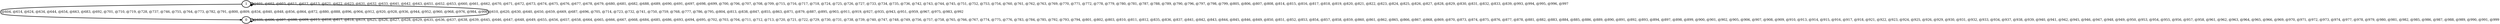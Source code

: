 digraph G {
        node [style=rounded, penwidth=3, fontsize=20, shape=oval];
        "1" -> "1" [label="@601, @602, @603, @611, @612, @613, @621, @622, @623, @631, @632, @633, @641, @642, @643, @651, @652, @653, @660, @661, @662, @670, @671, @672, @673, @674, @675, @676, @677, @678, @679, @680, @681, @682, @688, @689, @690, @691, @697, @698, @699, @700, @706, @707, @708, @709, @715, @716, @717, @718, @724, @725, @726, @727, @733, @734, @735, @736, @742, @743, @744, @745, @751, @752, @753, @754, @760, @761, @762, @763, @769, @770, @771, @772, @778, @779, @780, @781, @787, @788, @789, @790, @796, @797, @798, @799, @805, @806, @807, @808, @814, @815, @816, @817, @818, @819, @820, @821, @822, @823, @824, @825, @826, @827, @828, @829, @830, @831, @832, @833, @839, @993, @994, @995, @996, @997", color=black,arrowsize=1,style=bold,penwidth=3,fontsize=20];
"1" -> "0" [label="@604, @614, @624, @634, @644, @654, @663, @683, @692, @701, @710, @719, @728, @737, @746, @755, @764, @773, @782, @791, @800, @809, @834, @840, @848, @856, @864, @872, @880, @888, @896, @904, @912, @920, @928, @936, @944, @952, @960, @968, @976, @984, @998", color=black,arrowsize=1,style=bold,penwidth=3,fontsize=20];
"0" -> "0" [label="@605, @606, @607, @608, @609, @615, @616, @617, @618, @619, @625, @626, @627, @628, @629, @635, @636, @637, @638, @639, @645, @646, @647, @648, @649, @655, @656, @657, @658, @664, @665, @666, @667, @668, @684, @685, @686, @693, @694, @695, @702, @703, @704, @711, @712, @713, @720, @721, @722, @729, @730, @731, @738, @739, @740, @747, @748, @749, @756, @757, @758, @765, @766, @767, @774, @775, @776, @783, @784, @785, @792, @793, @794, @801, @802, @803, @810, @811, @812, @835, @836, @837, @841, @842, @843, @844, @845, @846, @849, @850, @851, @852, @853, @854, @857, @858, @859, @860, @861, @862, @865, @866, @867, @868, @869, @870, @873, @874, @875, @876, @877, @878, @881, @882, @883, @884, @885, @886, @889, @890, @891, @892, @893, @894, @897, @898, @899, @900, @901, @902, @905, @906, @907, @908, @909, @910, @913, @914, @915, @916, @917, @918, @921, @922, @923, @924, @925, @926, @929, @930, @931, @932, @933, @934, @937, @938, @939, @940, @941, @942, @945, @946, @947, @948, @949, @950, @953, @954, @955, @956, @957, @958, @961, @962, @963, @964, @965, @966, @969, @970, @971, @972, @973, @974, @977, @978, @979, @980, @981, @982, @985, @986, @987, @988, @989, @990, @991, @999", color=black,arrowsize=1,style=bold,penwidth=3,fontsize=20];
"0" -> "1" [label="@610, @620, @630, @640, @650, @659, @669, @687, @696, @705, @714, @723, @732, @741, @750, @759, @768, @777, @786, @795, @804, @813, @838, @847, @855, @863, @871, @879, @887, @895, @903, @911, @919, @927, @935, @943, @951, @959, @967, @975, @983, @992", color=black,arrowsize=1,style=bold,penwidth=3,fontsize=20];
}
